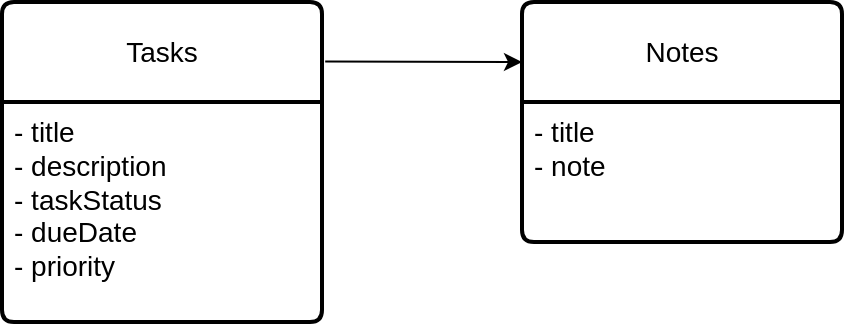<mxfile version="21.6.1" type="device">
  <diagram name="Page-1" id="_vUZPAlZEiB5AV3Dw5Fj">
    <mxGraphModel dx="1050" dy="581" grid="0" gridSize="10" guides="1" tooltips="1" connect="1" arrows="1" fold="1" page="1" pageScale="1" pageWidth="850" pageHeight="1100" math="0" shadow="0">
      <root>
        <mxCell id="0" />
        <mxCell id="1" parent="0" />
        <mxCell id="699oIrvPUedQxloaIlU1-1" value="Tasks" style="swimlane;childLayout=stackLayout;horizontal=1;startSize=50;horizontalStack=0;rounded=1;fontSize=14;fontStyle=0;strokeWidth=2;resizeParent=0;resizeLast=1;shadow=0;dashed=0;align=center;arcSize=4;whiteSpace=wrap;html=1;" vertex="1" parent="1">
          <mxGeometry x="230" y="240" width="160" height="160" as="geometry" />
        </mxCell>
        <mxCell id="699oIrvPUedQxloaIlU1-2" value="&lt;font style=&quot;font-size: 14px;&quot;&gt;- title&lt;br&gt;- description&lt;br&gt;- taskStatus&lt;br&gt;- dueDate&lt;br&gt;- priority&lt;br&gt;&lt;/font&gt;" style="align=left;strokeColor=none;fillColor=none;spacingLeft=4;fontSize=12;verticalAlign=top;resizable=0;rotatable=0;part=1;html=1;" vertex="1" parent="699oIrvPUedQxloaIlU1-1">
          <mxGeometry y="50" width="160" height="110" as="geometry" />
        </mxCell>
        <mxCell id="699oIrvPUedQxloaIlU1-3" value="Notes" style="swimlane;childLayout=stackLayout;horizontal=1;startSize=50;horizontalStack=0;rounded=1;fontSize=14;fontStyle=0;strokeWidth=2;resizeParent=0;resizeLast=1;shadow=0;dashed=0;align=center;arcSize=4;whiteSpace=wrap;html=1;" vertex="1" parent="1">
          <mxGeometry x="490" y="240" width="160" height="120" as="geometry" />
        </mxCell>
        <mxCell id="699oIrvPUedQxloaIlU1-4" value="&lt;span style=&quot;font-size: 14px;&quot;&gt;- title&lt;br&gt;- note&lt;br&gt;&lt;/span&gt;" style="align=left;strokeColor=none;fillColor=none;spacingLeft=4;fontSize=12;verticalAlign=top;resizable=0;rotatable=0;part=1;html=1;" vertex="1" parent="699oIrvPUedQxloaIlU1-3">
          <mxGeometry y="50" width="160" height="70" as="geometry" />
        </mxCell>
        <mxCell id="699oIrvPUedQxloaIlU1-5" value="" style="endArrow=classic;html=1;rounded=0;entryX=0;entryY=0.25;entryDx=0;entryDy=0;exitX=1.01;exitY=0.186;exitDx=0;exitDy=0;exitPerimeter=0;" edge="1" parent="1" source="699oIrvPUedQxloaIlU1-1" target="699oIrvPUedQxloaIlU1-3">
          <mxGeometry width="50" height="50" relative="1" as="geometry">
            <mxPoint x="400" y="330" as="sourcePoint" />
            <mxPoint x="450" y="280" as="targetPoint" />
          </mxGeometry>
        </mxCell>
      </root>
    </mxGraphModel>
  </diagram>
</mxfile>
